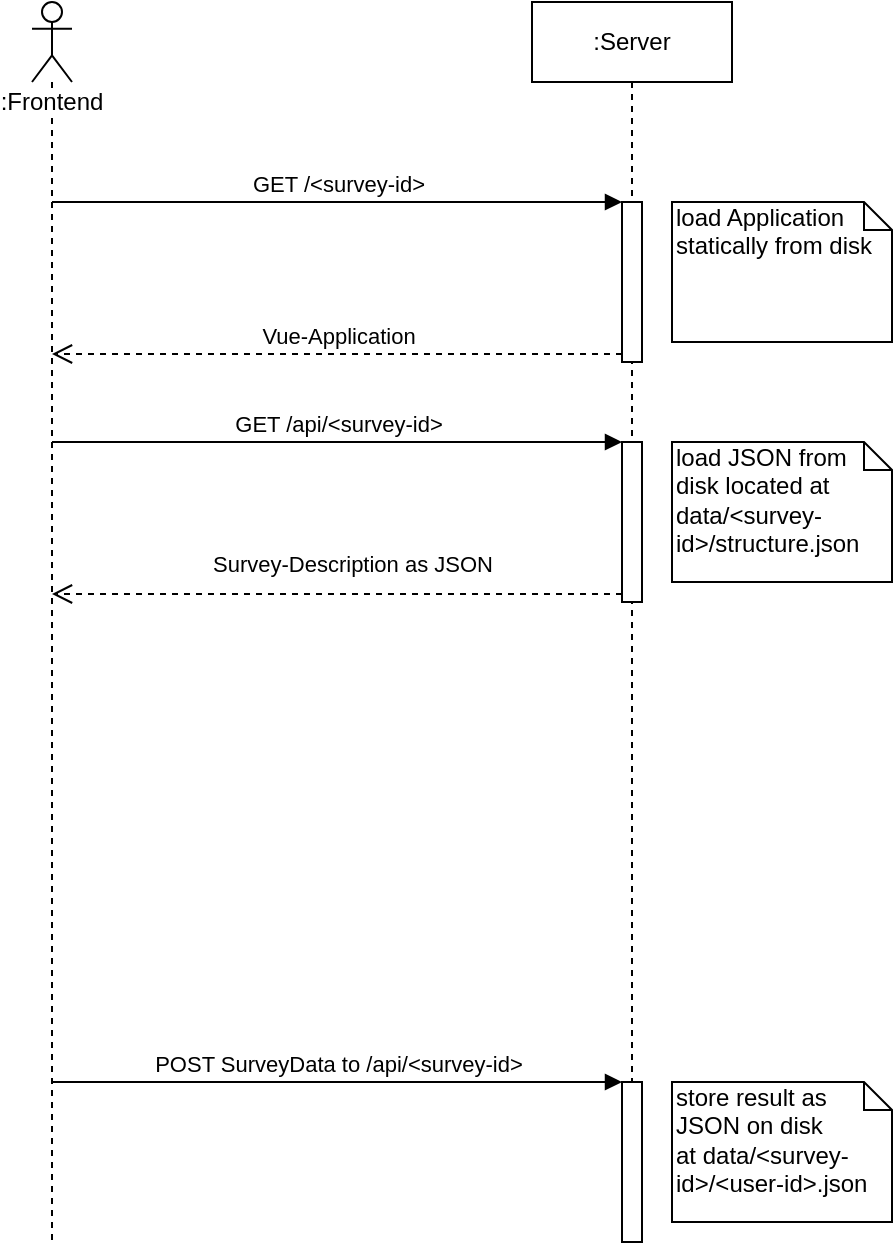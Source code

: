 <mxfile version="12.4.2" type="device" pages="1"><diagram id="2VLaReGH7r7KwxQh0lHt" name="Page-1"><mxGraphModel dx="718" dy="424" grid="1" gridSize="10" guides="1" tooltips="1" connect="1" arrows="1" fold="1" page="1" pageScale="1" pageWidth="827" pageHeight="1169" math="0" shadow="0"><root><mxCell id="SHXpdX0FFcW7CBskz4qe-0"/><mxCell id="SHXpdX0FFcW7CBskz4qe-1" parent="SHXpdX0FFcW7CBskz4qe-0"/><mxCell id="lmAiuJErtfd3DeqJtc57-1" value=":Frontend" style="shape=umlLifeline;participant=umlActor;perimeter=lifelinePerimeter;whiteSpace=wrap;html=1;container=1;collapsible=0;recursiveResize=0;verticalAlign=top;spacingTop=36;labelBackgroundColor=#ffffff;outlineConnect=0;" vertex="1" parent="SHXpdX0FFcW7CBskz4qe-1"><mxGeometry x="20" y="20" width="20" height="620" as="geometry"/></mxCell><mxCell id="lmAiuJErtfd3DeqJtc57-3" value=":Server" style="shape=umlLifeline;perimeter=lifelinePerimeter;whiteSpace=wrap;html=1;container=1;collapsible=0;recursiveResize=0;outlineConnect=0;" vertex="1" parent="SHXpdX0FFcW7CBskz4qe-1"><mxGeometry x="270" y="20" width="100" height="620" as="geometry"/></mxCell><mxCell id="lmAiuJErtfd3DeqJtc57-6" value="" style="html=1;points=[];perimeter=orthogonalPerimeter;" vertex="1" parent="lmAiuJErtfd3DeqJtc57-3"><mxGeometry x="45" y="100" width="10" height="80" as="geometry"/></mxCell><mxCell id="lmAiuJErtfd3DeqJtc57-12" value="" style="html=1;points=[];perimeter=orthogonalPerimeter;" vertex="1" parent="lmAiuJErtfd3DeqJtc57-3"><mxGeometry x="45" y="220" width="10" height="80" as="geometry"/></mxCell><mxCell id="lmAiuJErtfd3DeqJtc57-17" value="" style="html=1;points=[];perimeter=orthogonalPerimeter;" vertex="1" parent="lmAiuJErtfd3DeqJtc57-3"><mxGeometry x="45" y="540" width="10" height="80" as="geometry"/></mxCell><mxCell id="lmAiuJErtfd3DeqJtc57-7" value="GET /&amp;lt;survey-id&amp;gt;" style="html=1;verticalAlign=bottom;endArrow=block;entryX=0;entryY=0;" edge="1" target="lmAiuJErtfd3DeqJtc57-6" parent="SHXpdX0FFcW7CBskz4qe-1" source="lmAiuJErtfd3DeqJtc57-1"><mxGeometry relative="1" as="geometry"><mxPoint x="245" y="120" as="sourcePoint"/></mxGeometry></mxCell><mxCell id="lmAiuJErtfd3DeqJtc57-8" value="Vue-Application" style="html=1;verticalAlign=bottom;endArrow=open;dashed=1;endSize=8;exitX=0;exitY=0.95;" edge="1" source="lmAiuJErtfd3DeqJtc57-6" parent="SHXpdX0FFcW7CBskz4qe-1" target="lmAiuJErtfd3DeqJtc57-1"><mxGeometry relative="1" as="geometry"><mxPoint x="245" y="196" as="targetPoint"/></mxGeometry></mxCell><mxCell id="lmAiuJErtfd3DeqJtc57-10" value="load Application&lt;br&gt;statically from disk" style="shape=note;whiteSpace=wrap;html=1;size=14;verticalAlign=top;align=left;spacingTop=-6;" vertex="1" parent="SHXpdX0FFcW7CBskz4qe-1"><mxGeometry x="340" y="120" width="110" height="70" as="geometry"/></mxCell><mxCell id="lmAiuJErtfd3DeqJtc57-13" value="GET /api/&amp;lt;survey-id&amp;gt;" style="html=1;verticalAlign=bottom;endArrow=block;entryX=0;entryY=0;" edge="1" target="lmAiuJErtfd3DeqJtc57-12" parent="SHXpdX0FFcW7CBskz4qe-1" source="lmAiuJErtfd3DeqJtc57-1"><mxGeometry relative="1" as="geometry"><mxPoint x="245" y="240" as="sourcePoint"/></mxGeometry></mxCell><mxCell id="lmAiuJErtfd3DeqJtc57-14" value="Survey-Description as JSON" style="html=1;verticalAlign=bottom;endArrow=open;dashed=1;endSize=8;exitX=0;exitY=0.95;" edge="1" source="lmAiuJErtfd3DeqJtc57-12" parent="SHXpdX0FFcW7CBskz4qe-1" target="lmAiuJErtfd3DeqJtc57-1"><mxGeometry x="-0.053" y="-6" relative="1" as="geometry"><mxPoint x="230" y="316" as="targetPoint"/><mxPoint as="offset"/></mxGeometry></mxCell><mxCell id="lmAiuJErtfd3DeqJtc57-16" value="load JSON from disk located at&lt;br&gt;data/&amp;lt;survey-id&amp;gt;/structure.json&lt;br&gt;" style="shape=note;whiteSpace=wrap;html=1;size=14;verticalAlign=top;align=left;spacingTop=-6;" vertex="1" parent="SHXpdX0FFcW7CBskz4qe-1"><mxGeometry x="340" y="240" width="110" height="70" as="geometry"/></mxCell><mxCell id="lmAiuJErtfd3DeqJtc57-18" value="POST SurveyData to /api/&amp;lt;survey-id&amp;gt;" style="html=1;verticalAlign=bottom;endArrow=block;entryX=0;entryY=0;" edge="1" target="lmAiuJErtfd3DeqJtc57-17" parent="SHXpdX0FFcW7CBskz4qe-1" source="lmAiuJErtfd3DeqJtc57-1"><mxGeometry relative="1" as="geometry"><mxPoint x="245" y="560" as="sourcePoint"/></mxGeometry></mxCell><mxCell id="lmAiuJErtfd3DeqJtc57-20" value="store result as&lt;br&gt;JSON on disk&lt;br&gt;at data/&amp;lt;survey-id&amp;gt;/&amp;lt;user-id&amp;gt;.json" style="shape=note;whiteSpace=wrap;html=1;size=14;verticalAlign=top;align=left;spacingTop=-6;" vertex="1" parent="SHXpdX0FFcW7CBskz4qe-1"><mxGeometry x="340" y="560" width="110" height="70" as="geometry"/></mxCell></root></mxGraphModel></diagram></mxfile>